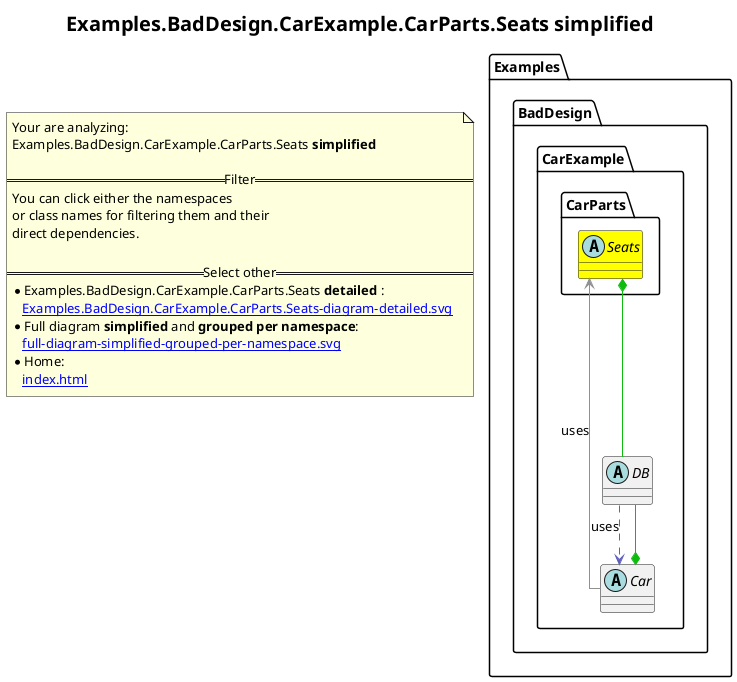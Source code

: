 @startuml
skinparam linetype ortho
title <size:20>Examples.BadDesign.CarExample.CarParts.Seats **simplified** </size>
note "Your are analyzing:\nExamples.BadDesign.CarExample.CarParts.Seats **simplified** \n\n==Filter==\nYou can click either the namespaces \nor class names for filtering them and their\ndirect dependencies.\n\n==Select other==\n* Examples.BadDesign.CarExample.CarParts.Seats **detailed** :\n   [[Examples.BadDesign.CarExample.CarParts.Seats-diagram-detailed.svg]]\n* Full diagram **simplified** and **grouped per namespace**:\n   [[full-diagram-simplified-grouped-per-namespace.svg]]\n* Home:\n   [[index.html]]" as FloatingNote
    abstract class Examples.BadDesign.CarExample.DB [[Examples.BadDesign.CarExample.DB-diagram-simplified.svg]]  {
    }
    abstract class Examples.BadDesign.CarExample.Car [[Examples.BadDesign.CarExample.Car-diagram-simplified.svg]]  {
    }
      abstract class Examples.BadDesign.CarExample.CarParts.Seats [[Examples.BadDesign.CarExample.CarParts.Seats-diagram-simplified.svg]] #yellow {
      }
 ' *************************************** 
 ' *************************************** 
 ' *************************************** 
' Class relations extracted from namespace:
' Examples.BadDesign.CarExample
Examples.BadDesign.CarExample.DB .[#6060BB].> Examples.BadDesign.CarExample.Car  : uses 
Examples.BadDesign.CarExample.Car *-[#10BB10]- Examples.BadDesign.CarExample.DB 
Examples.BadDesign.CarExample.Car -[#909090]-> Examples.BadDesign.CarExample.CarParts.Seats  : uses 
' Class relations extracted from namespace:
' Examples.BadDesign.CarExample.CarParts
Examples.BadDesign.CarExample.CarParts.Seats *-[#10BB10]- Examples.BadDesign.CarExample.DB 
@enduml